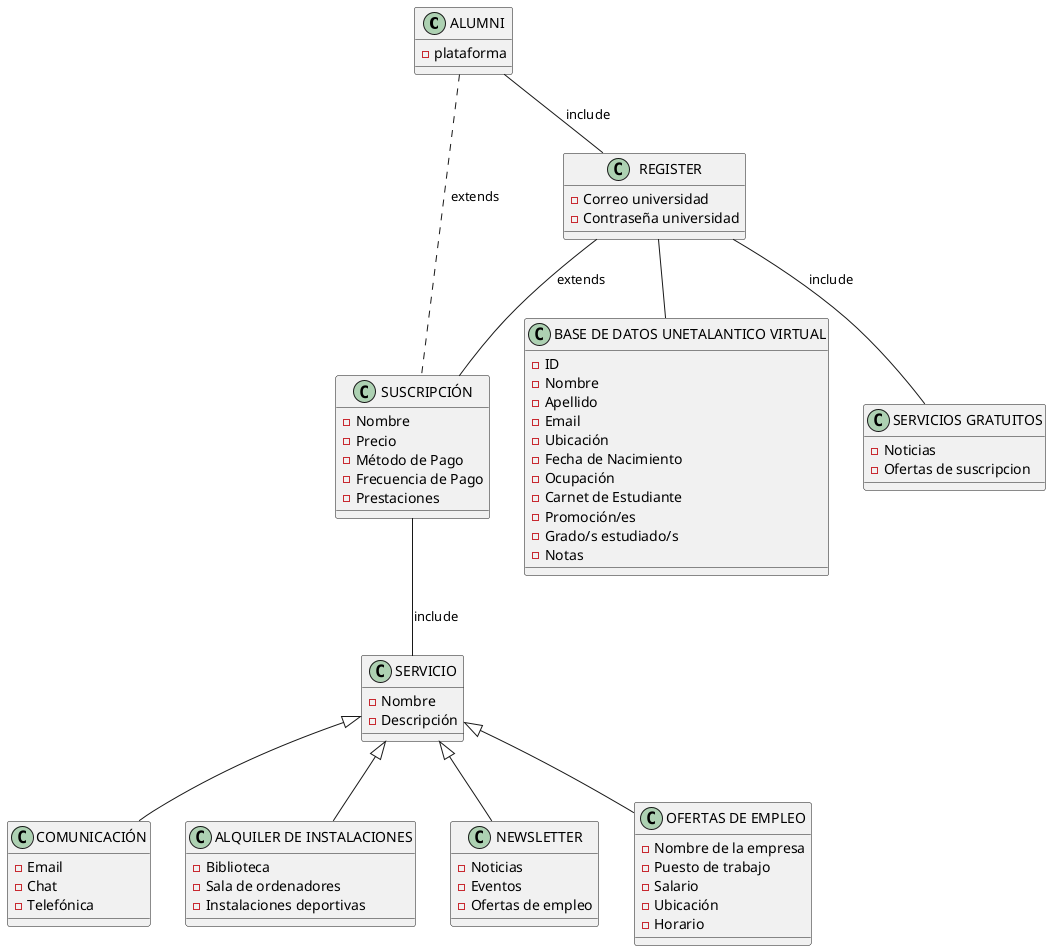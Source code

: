 @startuml AlumniModel

'!theme amiga
skinparam backgroundColor transparent
skinparam defaultFontName Arial

class ALUMNI {
   - plataforma
}

class REGISTER {
    - Correo universidad
    - Contraseña universidad
}

class "SERVICIOS GRATUITOS"{
    -Noticias
    -Ofertas de suscripcion
}

class SUSCRIPCIÓN {
    - Nombre 
    - Precio 
    - Método de Pago
    - Frecuencia de Pago
    -Prestaciones
}

class SERVICIO {
    - Nombre 
    - Descripción 
}

class COMUNICACIÓN {
    - Email
    - Chat
    - Telefónica
}

class "ALQUILER DE INSTALACIONES" {
    - Biblioteca
    - Sala de ordenadores
    - Instalaciones deportivas
}

class NEWSLETTER {
    - Noticias
    - Eventos
    - Ofertas de empleo
}

class "OFERTAS DE EMPLEO" {
    - Nombre de la empresa
    - Puesto de trabajo
    - Salario
    - Ubicación
    - Horario
}

class "BASE DE DATOS UNETALANTICO VIRTUAL"{
    - ID
   - Nombre 
   - Apellido 
   - Email 
   - Ubicación 
   - Fecha de Nacimiento 
   - Ocupación
   - Carnet de Estudiante
   - Promoción/es
   - Grado/s estudiado/s
   - Notas
}

REGISTER -- "BASE DE DATOS UNETALANTICO VIRTUAL"
ALUMNI -- REGISTER : include
ALUMNI .. SUSCRIPCIÓN  : extends
REGISTER -- "SERVICIOS GRATUITOS" : include
REGISTER -- SUSCRIPCIÓN : extends
SUSCRIPCIÓN -- SERVICIO : include


SERVICIO <|-- "COMUNICACIÓN"
SERVICIO <|-- "ALQUILER DE INSTALACIONES"
SERVICIO <|-- "NEWSLETTER"
SERVICIO <|-- "OFERTAS DE EMPLEO"

@enduml